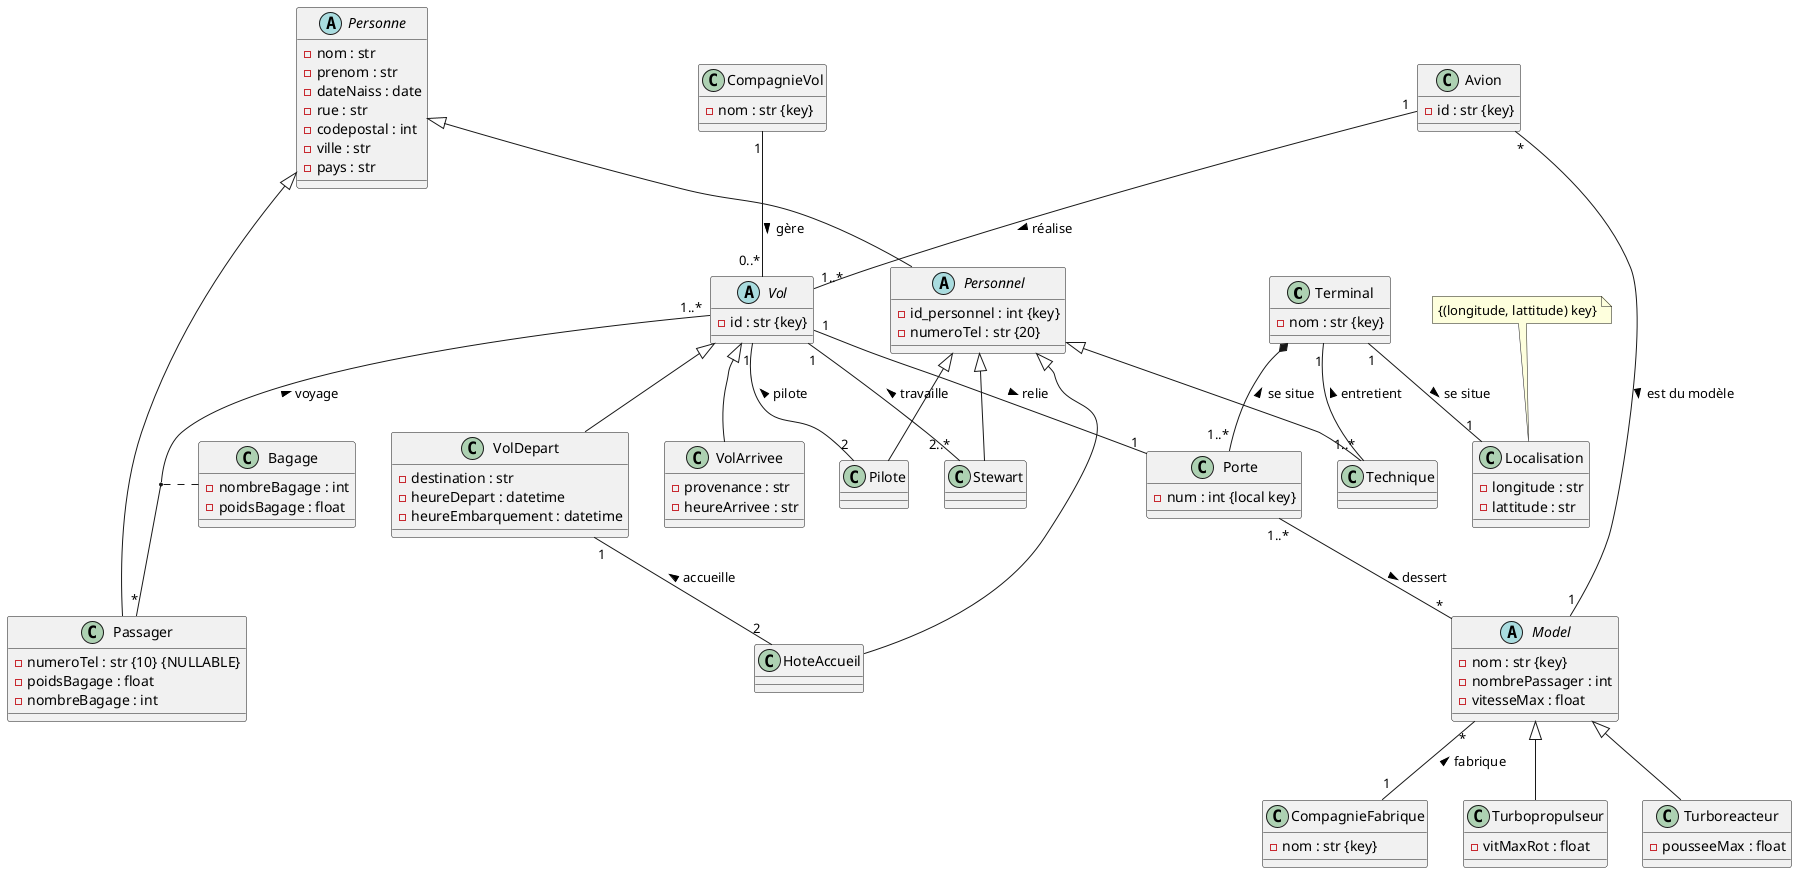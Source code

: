 @startuml

class Terminal {
- nom : str {key}
}

class Localisation{
- longitude : str
- lattitude : str
}
note top of Localisation : {(longitude, lattitude) key}

class Porte {
- num : int {local key}
}


class Avion {
- id : str {key}
}

class CompagnieFabrique{
- nom : str {key}
}


abstract class Model {
- nom : str {key}
- nombrePassager : int
- vitesseMax : float
}

class Turbopropulseur{
- vitMaxRot : float
}

class Turboreacteur{
- pousseeMax : float 
}


abstract class Vol{
- id : str {key}
}

class VolDepart{
- destination : str
- heureDepart : datetime
- heureEmbarquement : datetime
}

class VolArrivee{
- provenance : str
- heureArrivee : str
}

class CompagnieVol {
- nom : str {key}
}



abstract class Personne{
- nom : str
- prenom : str
- dateNaiss : date
- rue : str
- codepostal : int 
- ville : str
- pays : str
}

abstract class Personnel{
- id_personnel : int {key}
- numeroTel : str {20}
}

class Pilote{}
class Stewart{}
class HoteAccueil{}
class Technique{}


class Passager{
- numeroTel : str {10} {NULLABLE}
- poidsBagage : float
- nombreBagage : int
}



Avion"*"--"1"Model : est du modèle >
Personne<|--Personnel
Personne<|--Passager
Porte"1..*"--"*" Model : dessert >
Model<|--Turbopropulseur
Model<|--Turboreacteur
Vol<|--VolArrivee
Vol<|--VolDepart
CompagnieVol"1"--"0..*"Vol : gère >
Personnel<|--Pilote
Personnel<|--Stewart
Personnel<|--HoteAccueil
Personnel<|--Technique
Terminal*--"1..*"Porte : se situe < 
Terminal"1"--"1"Localisation : se situe >
Avion"1"--"1..*"Vol : réalise >
Model"*"--"1"CompagnieFabrique : fabrique <
Vol"1"--"2"Pilote : pilote <
Vol"1"--"2..*"Stewart : travaille <
VolDepart"1"--"2"HoteAccueil : accueille <
Terminal"1"--"1..*"Technique : entretient <
Vol"1..*"--"*"Passager : voyage <
(Vol,Passager).. Bagage
class Bagage{
- nombreBagage : int
- poidsBagage : float
}
Vol"1"--"1"Porte : relie >

@enduml
